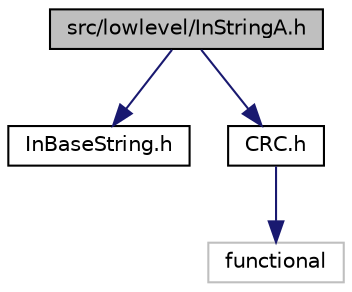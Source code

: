digraph "src/lowlevel/InStringA.h"
{
 // LATEX_PDF_SIZE
  edge [fontname="Helvetica",fontsize="10",labelfontname="Helvetica",labelfontsize="10"];
  node [fontname="Helvetica",fontsize="10",shape=record];
  Node1 [label="src/lowlevel/InStringA.h",height=0.2,width=0.4,color="black", fillcolor="grey75", style="filled", fontcolor="black",tooltip=" "];
  Node1 -> Node2 [color="midnightblue",fontsize="10",style="solid"];
  Node2 [label="InBaseString.h",height=0.2,width=0.4,color="black", fillcolor="white", style="filled",URL="$_in_base_string_8h.html",tooltip=" "];
  Node1 -> Node3 [color="midnightblue",fontsize="10",style="solid"];
  Node3 [label="CRC.h",height=0.2,width=0.4,color="black", fillcolor="white", style="filled",URL="$_c_r_c_8h.html",tooltip=" "];
  Node3 -> Node4 [color="midnightblue",fontsize="10",style="solid"];
  Node4 [label="functional",height=0.2,width=0.4,color="grey75", fillcolor="white", style="filled",tooltip=" "];
}
